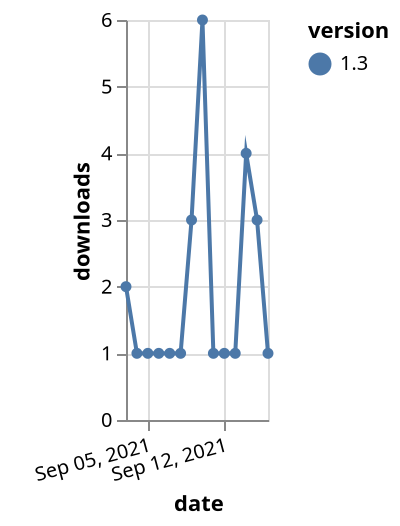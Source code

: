 {"$schema": "https://vega.github.io/schema/vega-lite/v5.json", "description": "A simple bar chart with embedded data.", "data": {"values": [{"date": "2021-09-03", "total": 123, "delta": 2, "version": "1.3"}, {"date": "2021-09-04", "total": 124, "delta": 1, "version": "1.3"}, {"date": "2021-09-05", "total": 125, "delta": 1, "version": "1.3"}, {"date": "2021-09-06", "total": 126, "delta": 1, "version": "1.3"}, {"date": "2021-09-07", "total": 127, "delta": 1, "version": "1.3"}, {"date": "2021-09-08", "total": 128, "delta": 1, "version": "1.3"}, {"date": "2021-09-09", "total": 131, "delta": 3, "version": "1.3"}, {"date": "2021-09-10", "total": 137, "delta": 6, "version": "1.3"}, {"date": "2021-09-11", "total": 138, "delta": 1, "version": "1.3"}, {"date": "2021-09-12", "total": 139, "delta": 1, "version": "1.3"}, {"date": "2021-09-13", "total": 140, "delta": 1, "version": "1.3"}, {"date": "2021-09-14", "total": 144, "delta": 4, "version": "1.3"}, {"date": "2021-09-15", "total": 147, "delta": 3, "version": "1.3"}, {"date": "2021-09-16", "total": 148, "delta": 1, "version": "1.3"}]}, "width": "container", "mark": {"type": "line", "point": {"filled": true}}, "encoding": {"x": {"field": "date", "type": "temporal", "timeUnit": "yearmonthdate", "title": "date", "axis": {"labelAngle": -15}}, "y": {"field": "delta", "type": "quantitative", "title": "downloads"}, "color": {"field": "version", "type": "nominal"}, "tooltip": {"field": "delta"}}}